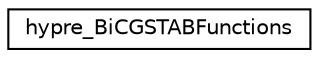 digraph "Graphical Class Hierarchy"
{
 // LATEX_PDF_SIZE
  edge [fontname="Helvetica",fontsize="10",labelfontname="Helvetica",labelfontsize="10"];
  node [fontname="Helvetica",fontsize="10",shape=record];
  rankdir="LR";
  Node0 [label="hypre_BiCGSTABFunctions",height=0.2,width=0.4,color="black", fillcolor="white", style="filled",URL="$structhypre___bi_c_g_s_t_a_b_functions.html",tooltip=" "];
}
